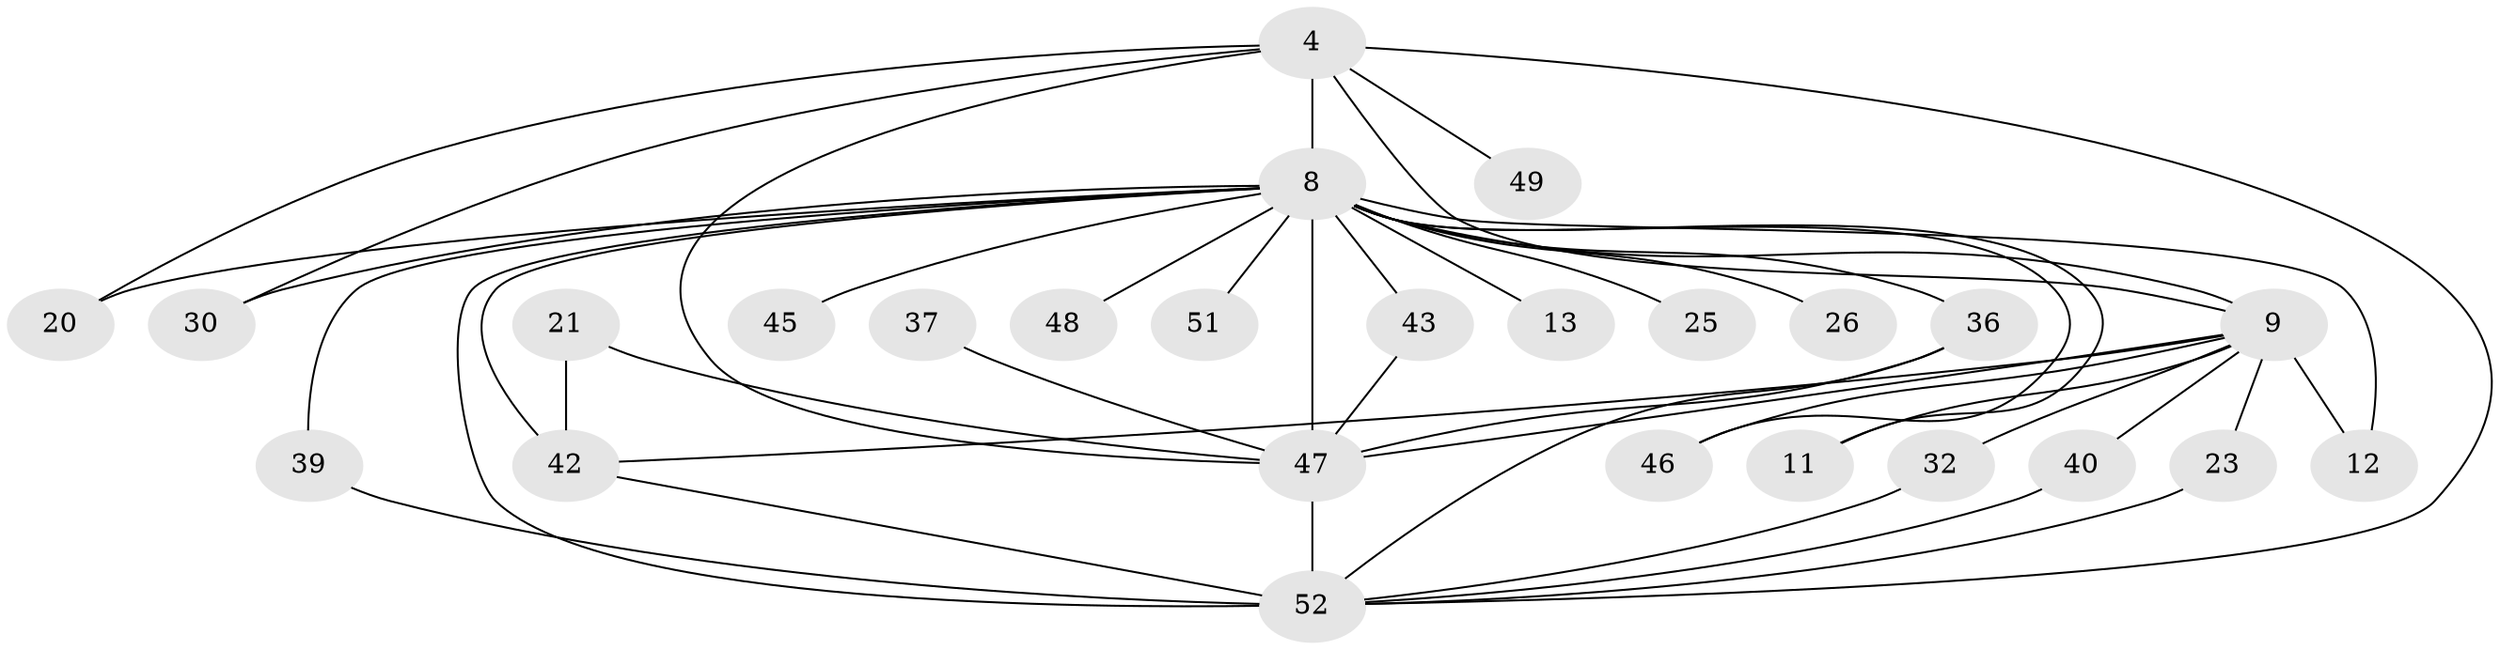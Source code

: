 // original degree distribution, {13: 0.057692307692307696, 18: 0.019230769230769232, 19: 0.019230769230769232, 12: 0.038461538461538464, 14: 0.019230769230769232, 17: 0.019230769230769232, 15: 0.019230769230769232, 2: 0.5576923076923077, 4: 0.057692307692307696, 7: 0.019230769230769232, 3: 0.11538461538461539, 6: 0.038461538461538464, 5: 0.019230769230769232}
// Generated by graph-tools (version 1.1) at 2025/43/03/09/25 04:43:53]
// undirected, 26 vertices, 45 edges
graph export_dot {
graph [start="1"]
  node [color=gray90,style=filled];
  4 [super="+1"];
  8 [super="+2+5"];
  9 [super="+7"];
  11;
  12;
  13;
  20;
  21;
  23;
  25;
  26;
  30;
  32;
  36 [super="+28+35+33"];
  37;
  39 [super="+14"];
  40;
  42 [super="+41+22"];
  43;
  45;
  46;
  47 [super="+31+10"];
  48;
  49;
  51 [super="+44"];
  52 [super="+34+24+50"];
  4 -- 8 [weight=8];
  4 -- 9 [weight=4];
  4 -- 49 [weight=2];
  4 -- 47 [weight=5];
  4 -- 20;
  4 -- 30;
  4 -- 52 [weight=2];
  8 -- 9 [weight=8];
  8 -- 20;
  8 -- 26 [weight=2];
  8 -- 30;
  8 -- 42 [weight=4];
  8 -- 45 [weight=2];
  8 -- 51 [weight=3];
  8 -- 11;
  8 -- 46;
  8 -- 48 [weight=2];
  8 -- 36 [weight=4];
  8 -- 39 [weight=2];
  8 -- 43;
  8 -- 13 [weight=2];
  8 -- 12;
  8 -- 25;
  8 -- 52;
  8 -- 47 [weight=10];
  9 -- 11;
  9 -- 40;
  9 -- 46;
  9 -- 32;
  9 -- 12;
  9 -- 23;
  9 -- 42 [weight=2];
  9 -- 47 [weight=4];
  21 -- 42;
  21 -- 47;
  23 -- 52;
  32 -- 52;
  36 -- 52;
  36 -- 47 [weight=2];
  37 -- 47 [weight=2];
  39 -- 52 [weight=2];
  40 -- 52;
  42 -- 52 [weight=2];
  43 -- 47;
  47 -- 52 [weight=2];
}
